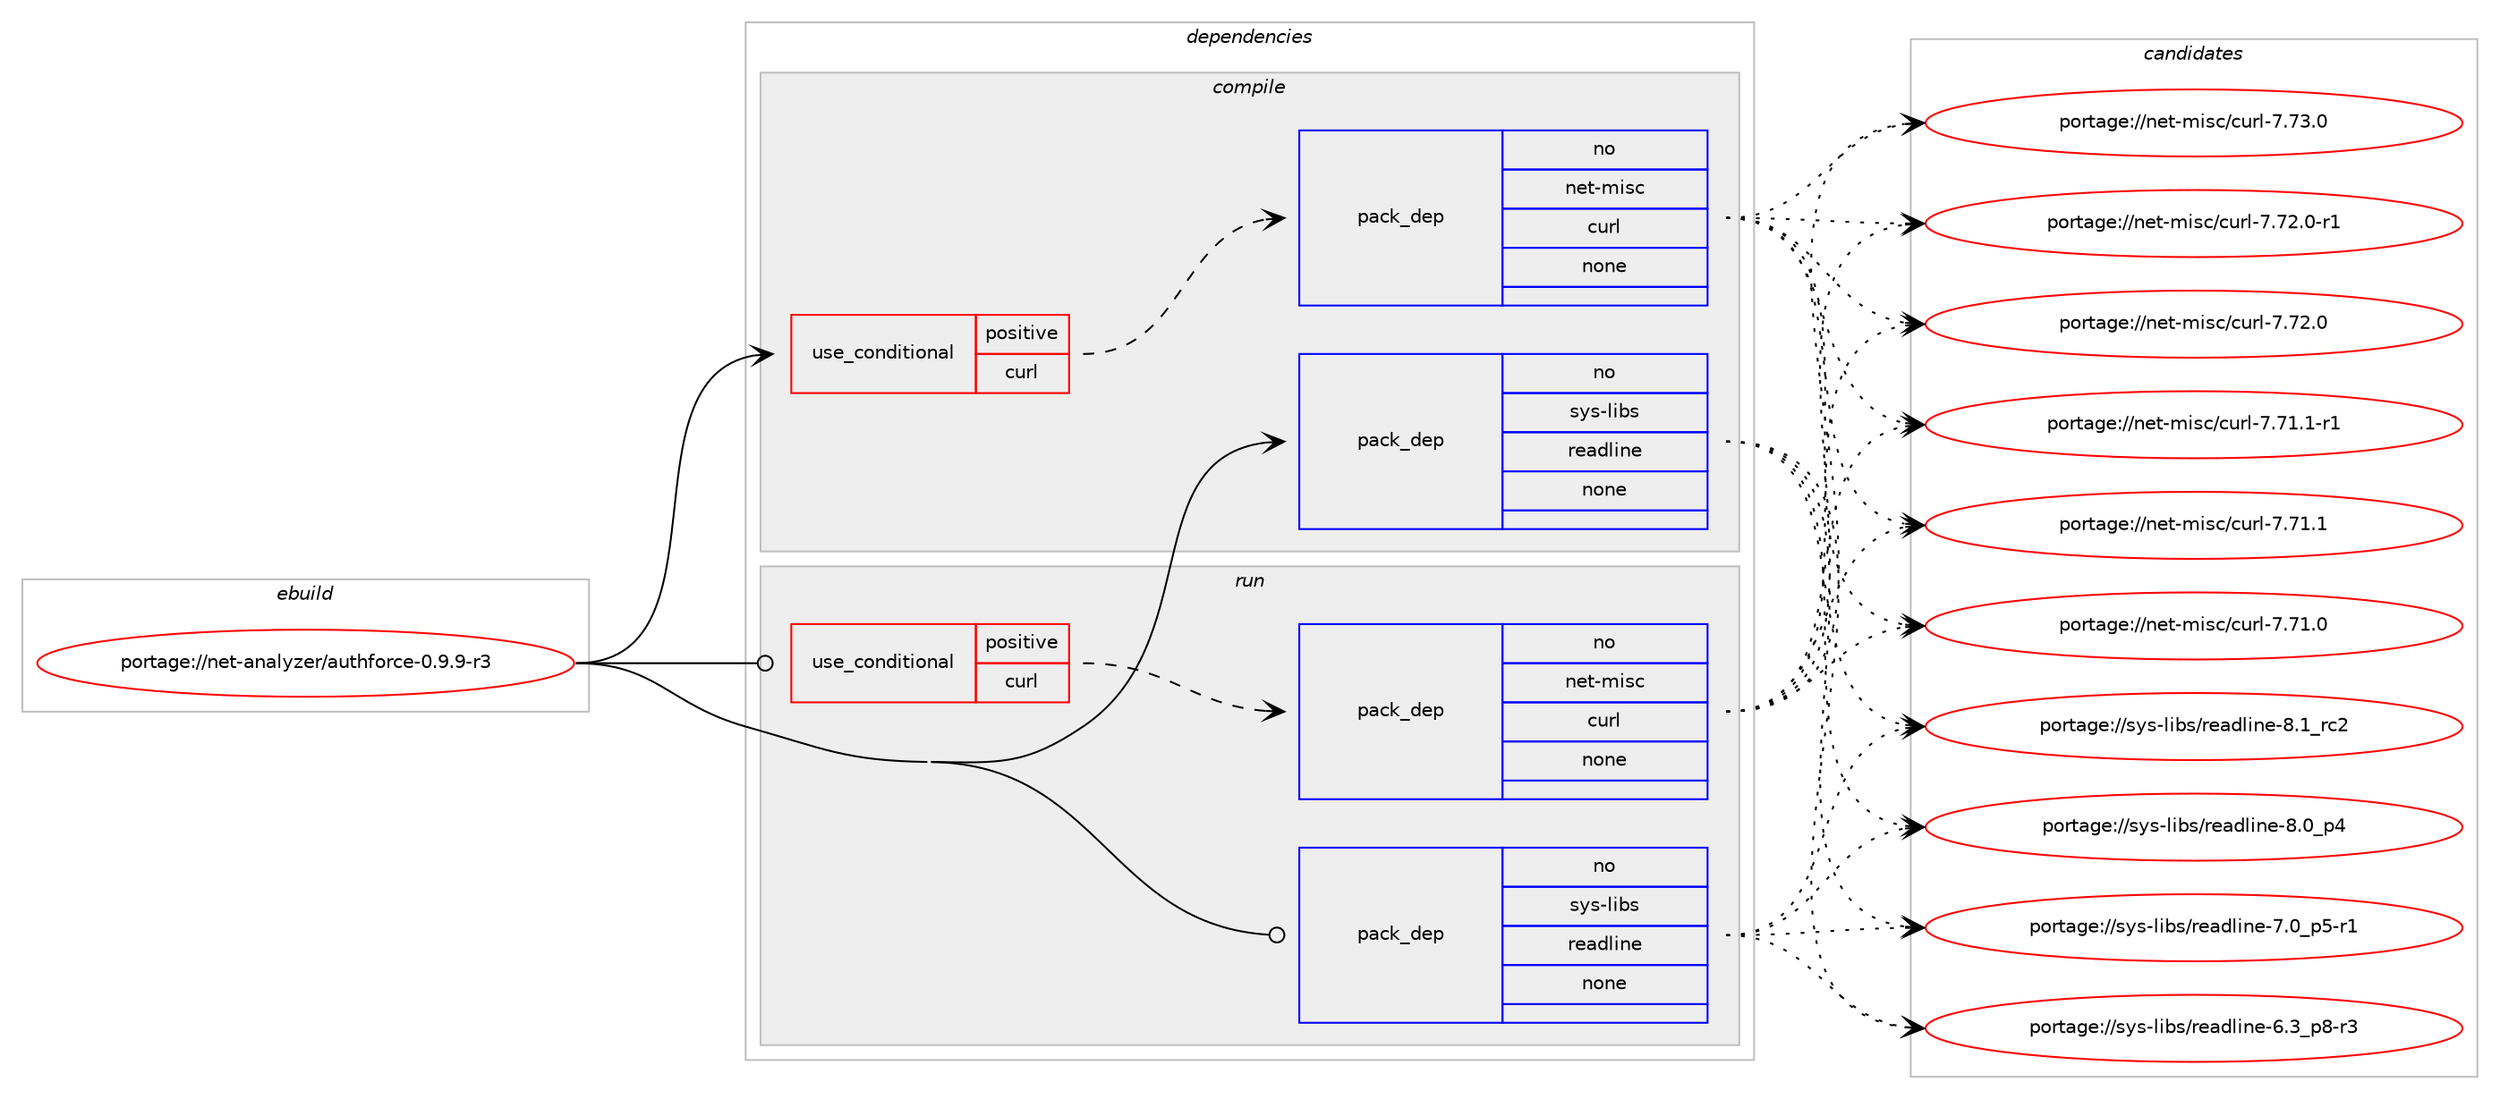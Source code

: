 digraph prolog {

# *************
# Graph options
# *************

newrank=true;
concentrate=true;
compound=true;
graph [rankdir=LR,fontname=Helvetica,fontsize=10,ranksep=1.5];#, ranksep=2.5, nodesep=0.2];
edge  [arrowhead=vee];
node  [fontname=Helvetica,fontsize=10];

# **********
# The ebuild
# **********

subgraph cluster_leftcol {
color=gray;
rank=same;
label=<<i>ebuild</i>>;
id [label="portage://net-analyzer/authforce-0.9.9-r3", color=red, width=4, href="../net-analyzer/authforce-0.9.9-r3.svg"];
}

# ****************
# The dependencies
# ****************

subgraph cluster_midcol {
color=gray;
label=<<i>dependencies</i>>;
subgraph cluster_compile {
fillcolor="#eeeeee";
style=filled;
label=<<i>compile</i>>;
subgraph cond680 {
dependency3918 [label=<<TABLE BORDER="0" CELLBORDER="1" CELLSPACING="0" CELLPADDING="4"><TR><TD ROWSPAN="3" CELLPADDING="10">use_conditional</TD></TR><TR><TD>positive</TD></TR><TR><TD>curl</TD></TR></TABLE>>, shape=none, color=red];
subgraph pack3200 {
dependency3919 [label=<<TABLE BORDER="0" CELLBORDER="1" CELLSPACING="0" CELLPADDING="4" WIDTH="220"><TR><TD ROWSPAN="6" CELLPADDING="30">pack_dep</TD></TR><TR><TD WIDTH="110">no</TD></TR><TR><TD>net-misc</TD></TR><TR><TD>curl</TD></TR><TR><TD>none</TD></TR><TR><TD></TD></TR></TABLE>>, shape=none, color=blue];
}
dependency3918:e -> dependency3919:w [weight=20,style="dashed",arrowhead="vee"];
}
id:e -> dependency3918:w [weight=20,style="solid",arrowhead="vee"];
subgraph pack3201 {
dependency3920 [label=<<TABLE BORDER="0" CELLBORDER="1" CELLSPACING="0" CELLPADDING="4" WIDTH="220"><TR><TD ROWSPAN="6" CELLPADDING="30">pack_dep</TD></TR><TR><TD WIDTH="110">no</TD></TR><TR><TD>sys-libs</TD></TR><TR><TD>readline</TD></TR><TR><TD>none</TD></TR><TR><TD></TD></TR></TABLE>>, shape=none, color=blue];
}
id:e -> dependency3920:w [weight=20,style="solid",arrowhead="vee"];
}
subgraph cluster_compileandrun {
fillcolor="#eeeeee";
style=filled;
label=<<i>compile and run</i>>;
}
subgraph cluster_run {
fillcolor="#eeeeee";
style=filled;
label=<<i>run</i>>;
subgraph cond681 {
dependency3921 [label=<<TABLE BORDER="0" CELLBORDER="1" CELLSPACING="0" CELLPADDING="4"><TR><TD ROWSPAN="3" CELLPADDING="10">use_conditional</TD></TR><TR><TD>positive</TD></TR><TR><TD>curl</TD></TR></TABLE>>, shape=none, color=red];
subgraph pack3202 {
dependency3922 [label=<<TABLE BORDER="0" CELLBORDER="1" CELLSPACING="0" CELLPADDING="4" WIDTH="220"><TR><TD ROWSPAN="6" CELLPADDING="30">pack_dep</TD></TR><TR><TD WIDTH="110">no</TD></TR><TR><TD>net-misc</TD></TR><TR><TD>curl</TD></TR><TR><TD>none</TD></TR><TR><TD></TD></TR></TABLE>>, shape=none, color=blue];
}
dependency3921:e -> dependency3922:w [weight=20,style="dashed",arrowhead="vee"];
}
id:e -> dependency3921:w [weight=20,style="solid",arrowhead="odot"];
subgraph pack3203 {
dependency3923 [label=<<TABLE BORDER="0" CELLBORDER="1" CELLSPACING="0" CELLPADDING="4" WIDTH="220"><TR><TD ROWSPAN="6" CELLPADDING="30">pack_dep</TD></TR><TR><TD WIDTH="110">no</TD></TR><TR><TD>sys-libs</TD></TR><TR><TD>readline</TD></TR><TR><TD>none</TD></TR><TR><TD></TD></TR></TABLE>>, shape=none, color=blue];
}
id:e -> dependency3923:w [weight=20,style="solid",arrowhead="odot"];
}
}

# **************
# The candidates
# **************

subgraph cluster_choices {
rank=same;
color=gray;
label=<<i>candidates</i>>;

subgraph choice3200 {
color=black;
nodesep=1;
choice1101011164510910511599479911711410845554655514648 [label="portage://net-misc/curl-7.73.0", color=red, width=4,href="../net-misc/curl-7.73.0.svg"];
choice11010111645109105115994799117114108455546555046484511449 [label="portage://net-misc/curl-7.72.0-r1", color=red, width=4,href="../net-misc/curl-7.72.0-r1.svg"];
choice1101011164510910511599479911711410845554655504648 [label="portage://net-misc/curl-7.72.0", color=red, width=4,href="../net-misc/curl-7.72.0.svg"];
choice11010111645109105115994799117114108455546554946494511449 [label="portage://net-misc/curl-7.71.1-r1", color=red, width=4,href="../net-misc/curl-7.71.1-r1.svg"];
choice1101011164510910511599479911711410845554655494649 [label="portage://net-misc/curl-7.71.1", color=red, width=4,href="../net-misc/curl-7.71.1.svg"];
choice1101011164510910511599479911711410845554655494648 [label="portage://net-misc/curl-7.71.0", color=red, width=4,href="../net-misc/curl-7.71.0.svg"];
dependency3919:e -> choice1101011164510910511599479911711410845554655514648:w [style=dotted,weight="100"];
dependency3919:e -> choice11010111645109105115994799117114108455546555046484511449:w [style=dotted,weight="100"];
dependency3919:e -> choice1101011164510910511599479911711410845554655504648:w [style=dotted,weight="100"];
dependency3919:e -> choice11010111645109105115994799117114108455546554946494511449:w [style=dotted,weight="100"];
dependency3919:e -> choice1101011164510910511599479911711410845554655494649:w [style=dotted,weight="100"];
dependency3919:e -> choice1101011164510910511599479911711410845554655494648:w [style=dotted,weight="100"];
}
subgraph choice3201 {
color=black;
nodesep=1;
choice1151211154510810598115471141019710010810511010145564649951149950 [label="portage://sys-libs/readline-8.1_rc2", color=red, width=4,href="../sys-libs/readline-8.1_rc2.svg"];
choice11512111545108105981154711410197100108105110101455646489511252 [label="portage://sys-libs/readline-8.0_p4", color=red, width=4,href="../sys-libs/readline-8.0_p4.svg"];
choice115121115451081059811547114101971001081051101014555464895112534511449 [label="portage://sys-libs/readline-7.0_p5-r1", color=red, width=4,href="../sys-libs/readline-7.0_p5-r1.svg"];
choice115121115451081059811547114101971001081051101014554465195112564511451 [label="portage://sys-libs/readline-6.3_p8-r3", color=red, width=4,href="../sys-libs/readline-6.3_p8-r3.svg"];
dependency3920:e -> choice1151211154510810598115471141019710010810511010145564649951149950:w [style=dotted,weight="100"];
dependency3920:e -> choice11512111545108105981154711410197100108105110101455646489511252:w [style=dotted,weight="100"];
dependency3920:e -> choice115121115451081059811547114101971001081051101014555464895112534511449:w [style=dotted,weight="100"];
dependency3920:e -> choice115121115451081059811547114101971001081051101014554465195112564511451:w [style=dotted,weight="100"];
}
subgraph choice3202 {
color=black;
nodesep=1;
choice1101011164510910511599479911711410845554655514648 [label="portage://net-misc/curl-7.73.0", color=red, width=4,href="../net-misc/curl-7.73.0.svg"];
choice11010111645109105115994799117114108455546555046484511449 [label="portage://net-misc/curl-7.72.0-r1", color=red, width=4,href="../net-misc/curl-7.72.0-r1.svg"];
choice1101011164510910511599479911711410845554655504648 [label="portage://net-misc/curl-7.72.0", color=red, width=4,href="../net-misc/curl-7.72.0.svg"];
choice11010111645109105115994799117114108455546554946494511449 [label="portage://net-misc/curl-7.71.1-r1", color=red, width=4,href="../net-misc/curl-7.71.1-r1.svg"];
choice1101011164510910511599479911711410845554655494649 [label="portage://net-misc/curl-7.71.1", color=red, width=4,href="../net-misc/curl-7.71.1.svg"];
choice1101011164510910511599479911711410845554655494648 [label="portage://net-misc/curl-7.71.0", color=red, width=4,href="../net-misc/curl-7.71.0.svg"];
dependency3922:e -> choice1101011164510910511599479911711410845554655514648:w [style=dotted,weight="100"];
dependency3922:e -> choice11010111645109105115994799117114108455546555046484511449:w [style=dotted,weight="100"];
dependency3922:e -> choice1101011164510910511599479911711410845554655504648:w [style=dotted,weight="100"];
dependency3922:e -> choice11010111645109105115994799117114108455546554946494511449:w [style=dotted,weight="100"];
dependency3922:e -> choice1101011164510910511599479911711410845554655494649:w [style=dotted,weight="100"];
dependency3922:e -> choice1101011164510910511599479911711410845554655494648:w [style=dotted,weight="100"];
}
subgraph choice3203 {
color=black;
nodesep=1;
choice1151211154510810598115471141019710010810511010145564649951149950 [label="portage://sys-libs/readline-8.1_rc2", color=red, width=4,href="../sys-libs/readline-8.1_rc2.svg"];
choice11512111545108105981154711410197100108105110101455646489511252 [label="portage://sys-libs/readline-8.0_p4", color=red, width=4,href="../sys-libs/readline-8.0_p4.svg"];
choice115121115451081059811547114101971001081051101014555464895112534511449 [label="portage://sys-libs/readline-7.0_p5-r1", color=red, width=4,href="../sys-libs/readline-7.0_p5-r1.svg"];
choice115121115451081059811547114101971001081051101014554465195112564511451 [label="portage://sys-libs/readline-6.3_p8-r3", color=red, width=4,href="../sys-libs/readline-6.3_p8-r3.svg"];
dependency3923:e -> choice1151211154510810598115471141019710010810511010145564649951149950:w [style=dotted,weight="100"];
dependency3923:e -> choice11512111545108105981154711410197100108105110101455646489511252:w [style=dotted,weight="100"];
dependency3923:e -> choice115121115451081059811547114101971001081051101014555464895112534511449:w [style=dotted,weight="100"];
dependency3923:e -> choice115121115451081059811547114101971001081051101014554465195112564511451:w [style=dotted,weight="100"];
}
}

}
